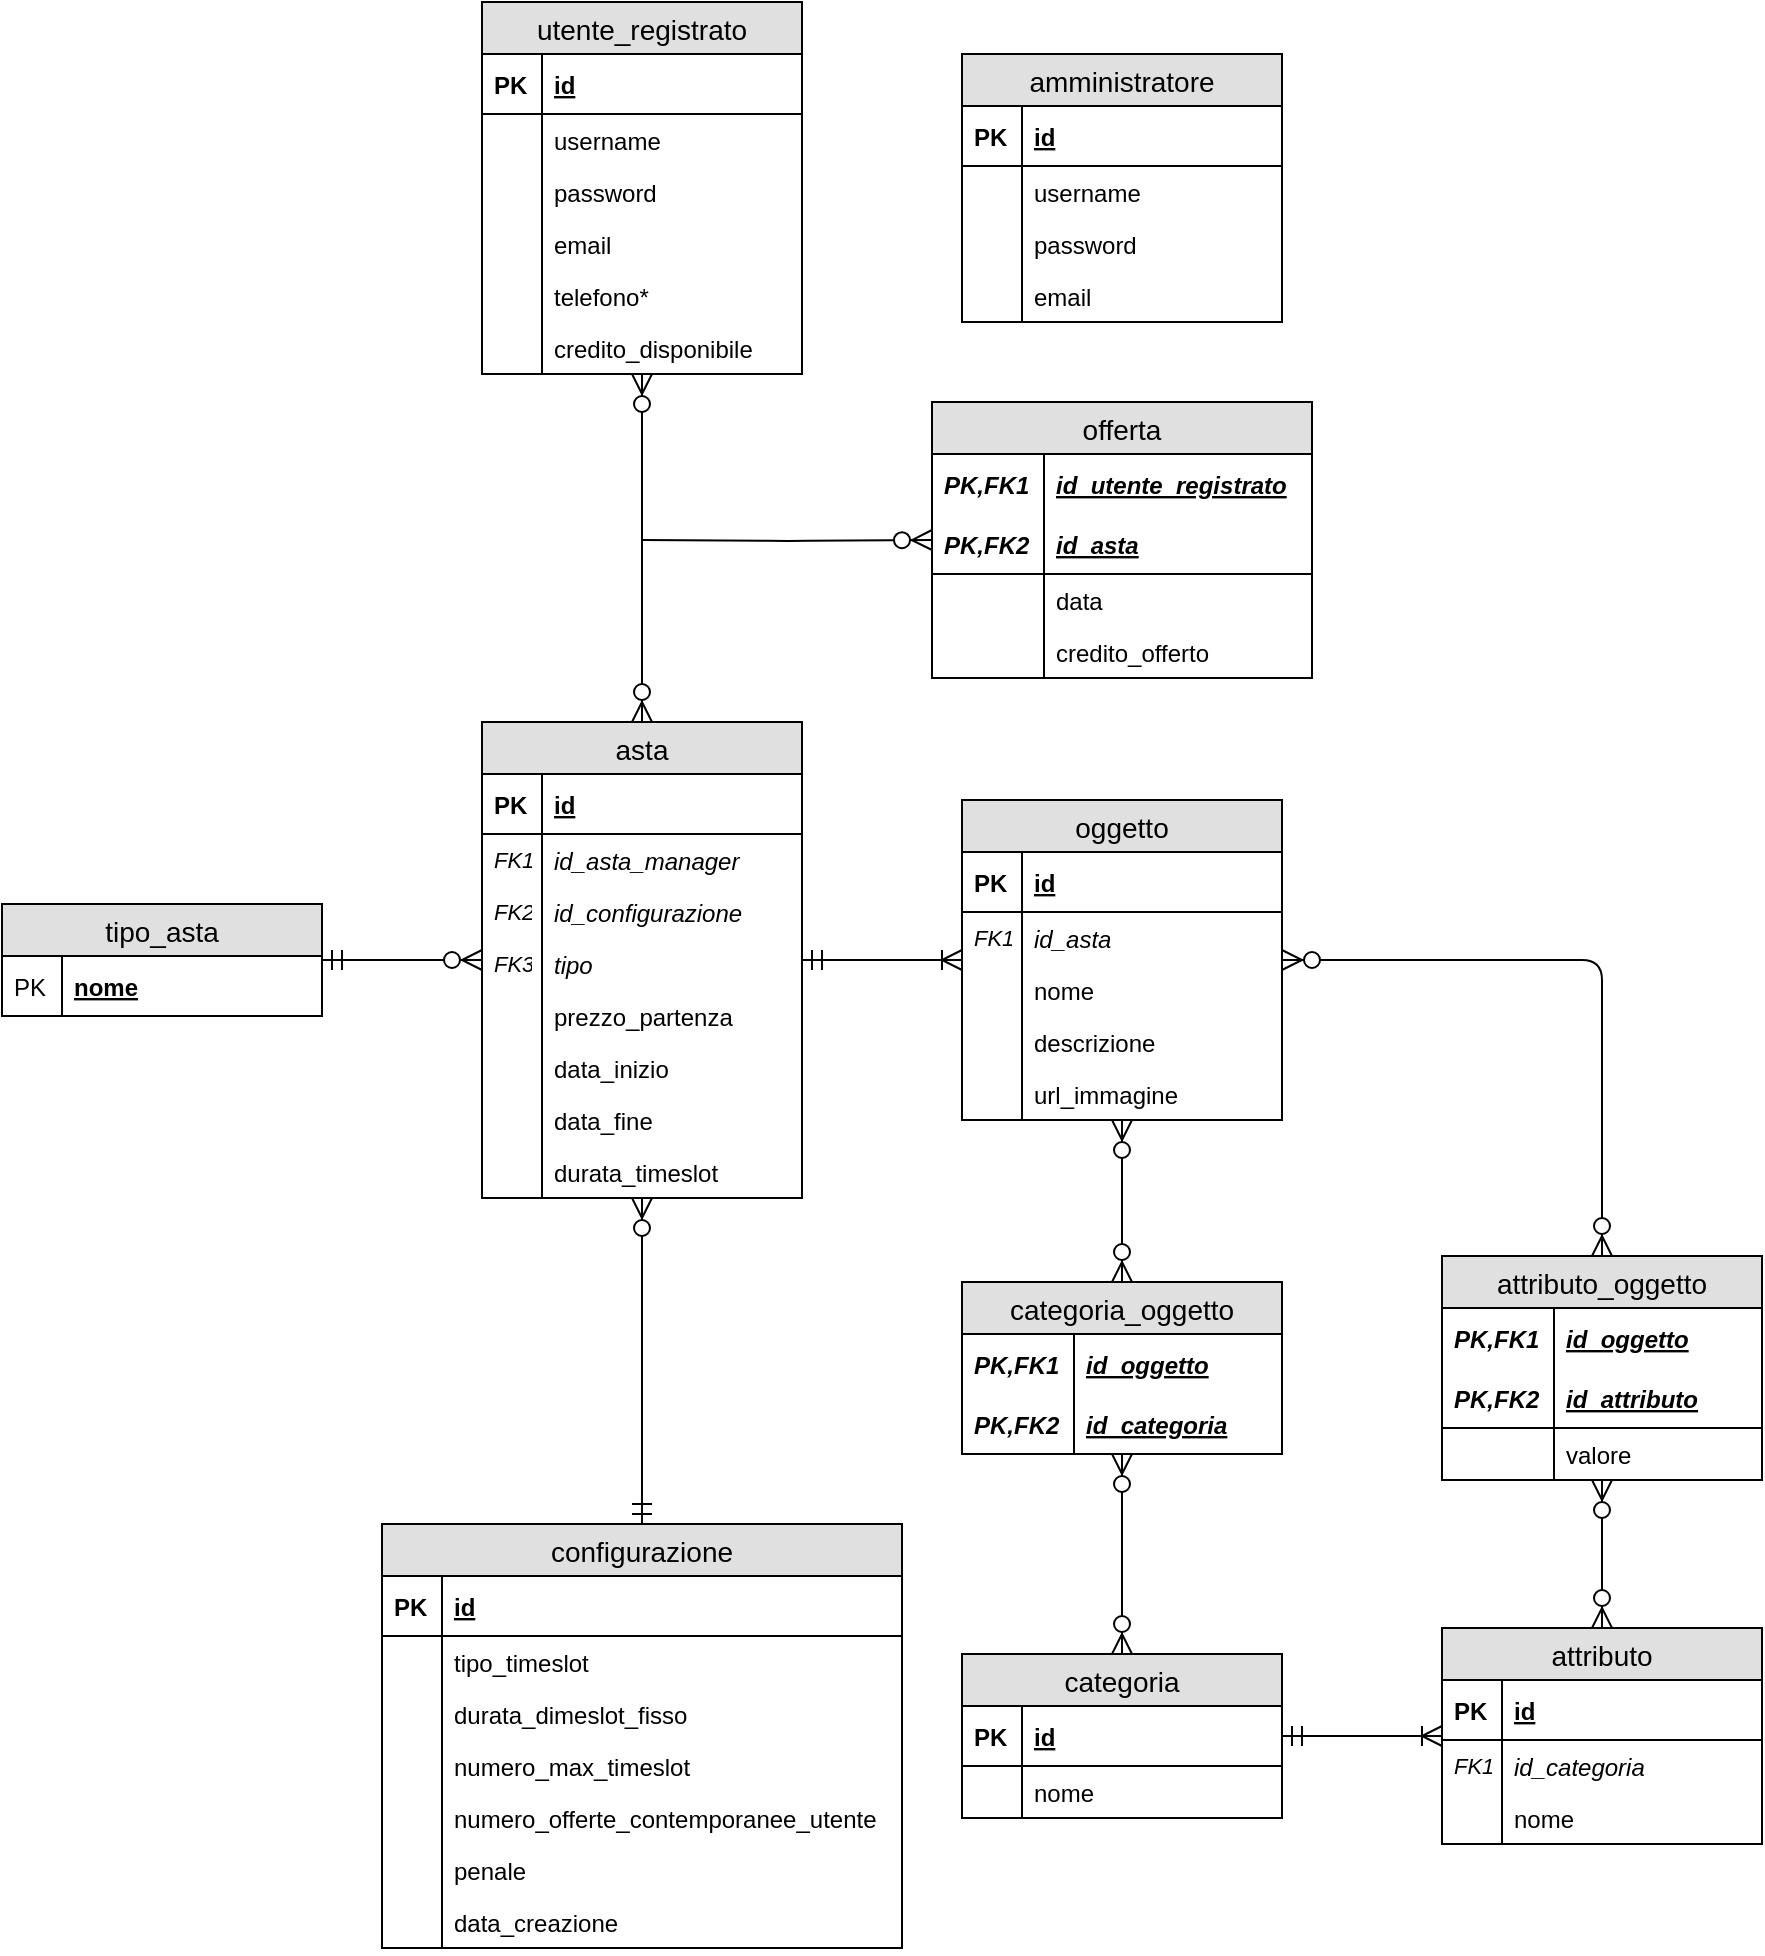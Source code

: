 <mxfile version="12.7.6" type="device"><diagram id="C5RBs43oDa-KdzZeNtuy" name="Page-1"><mxGraphModel dx="1695" dy="457" grid="1" gridSize="10" guides="1" tooltips="1" connect="1" arrows="1" fold="1" page="1" pageScale="1" pageWidth="827" pageHeight="1169" math="0" shadow="0"><root><mxCell id="WIyWlLk6GJQsqaUBKTNV-0"/><mxCell id="WIyWlLk6GJQsqaUBKTNV-1" parent="WIyWlLk6GJQsqaUBKTNV-0"/><mxCell id="tGRPz1rFkLAuQkb3F8Mq-1" value="utente_registrato" style="swimlane;fontStyle=0;childLayout=stackLayout;horizontal=1;startSize=26;fillColor=#e0e0e0;horizontalStack=0;resizeParent=1;resizeParentMax=0;resizeLast=0;collapsible=1;marginBottom=0;swimlaneFillColor=#ffffff;align=center;fontSize=14;" parent="WIyWlLk6GJQsqaUBKTNV-1" vertex="1"><mxGeometry x="40" y="40" width="160" height="186" as="geometry"><mxRectangle x="160" y="270" width="140" height="26" as="alternateBounds"/></mxGeometry></mxCell><mxCell id="tGRPz1rFkLAuQkb3F8Mq-2" value="id" style="shape=partialRectangle;top=0;left=0;right=0;bottom=1;align=left;verticalAlign=middle;fillColor=none;spacingLeft=34;spacingRight=4;overflow=hidden;rotatable=0;points=[[0,0.5],[1,0.5]];portConstraint=eastwest;dropTarget=0;fontStyle=5;fontSize=12;" parent="tGRPz1rFkLAuQkb3F8Mq-1" vertex="1"><mxGeometry y="26" width="160" height="30" as="geometry"/></mxCell><mxCell id="tGRPz1rFkLAuQkb3F8Mq-3" value="PK" style="shape=partialRectangle;top=0;left=0;bottom=0;fillColor=none;align=left;verticalAlign=middle;spacingLeft=4;spacingRight=4;overflow=hidden;rotatable=0;points=[];portConstraint=eastwest;part=1;fontSize=12;fontStyle=1" parent="tGRPz1rFkLAuQkb3F8Mq-2" vertex="1" connectable="0"><mxGeometry width="30" height="30" as="geometry"/></mxCell><mxCell id="tGRPz1rFkLAuQkb3F8Mq-4" value="username" style="shape=partialRectangle;top=0;left=0;right=0;bottom=0;align=left;verticalAlign=top;fillColor=none;spacingLeft=34;spacingRight=4;overflow=hidden;rotatable=0;points=[[0,0.5],[1,0.5]];portConstraint=eastwest;dropTarget=0;fontSize=12;" parent="tGRPz1rFkLAuQkb3F8Mq-1" vertex="1"><mxGeometry y="56" width="160" height="26" as="geometry"/></mxCell><mxCell id="tGRPz1rFkLAuQkb3F8Mq-5" value="" style="shape=partialRectangle;top=0;left=0;bottom=0;fillColor=none;align=left;verticalAlign=top;spacingLeft=4;spacingRight=4;overflow=hidden;rotatable=0;points=[];portConstraint=eastwest;part=1;fontSize=12;" parent="tGRPz1rFkLAuQkb3F8Mq-4" vertex="1" connectable="0"><mxGeometry width="30" height="26" as="geometry"/></mxCell><mxCell id="9efGfHFY56p2SbD3hOYe-0" value="password" style="shape=partialRectangle;top=0;left=0;right=0;bottom=0;align=left;verticalAlign=top;fillColor=none;spacingLeft=34;spacingRight=4;overflow=hidden;rotatable=0;points=[[0,0.5],[1,0.5]];portConstraint=eastwest;dropTarget=0;fontSize=12;" parent="tGRPz1rFkLAuQkb3F8Mq-1" vertex="1"><mxGeometry y="82" width="160" height="26" as="geometry"/></mxCell><mxCell id="9efGfHFY56p2SbD3hOYe-1" value="" style="shape=partialRectangle;top=0;left=0;bottom=0;fillColor=none;align=left;verticalAlign=top;spacingLeft=4;spacingRight=4;overflow=hidden;rotatable=0;points=[];portConstraint=eastwest;part=1;fontSize=12;" parent="9efGfHFY56p2SbD3hOYe-0" vertex="1" connectable="0"><mxGeometry width="30" height="26" as="geometry"/></mxCell><mxCell id="tGRPz1rFkLAuQkb3F8Mq-6" value="email" style="shape=partialRectangle;top=0;left=0;right=0;bottom=0;align=left;verticalAlign=top;fillColor=none;spacingLeft=34;spacingRight=4;overflow=hidden;rotatable=0;points=[[0,0.5],[1,0.5]];portConstraint=eastwest;dropTarget=0;fontSize=12;" parent="tGRPz1rFkLAuQkb3F8Mq-1" vertex="1"><mxGeometry y="108" width="160" height="26" as="geometry"/></mxCell><mxCell id="tGRPz1rFkLAuQkb3F8Mq-7" value="" style="shape=partialRectangle;top=0;left=0;bottom=0;fillColor=none;align=left;verticalAlign=top;spacingLeft=4;spacingRight=4;overflow=hidden;rotatable=0;points=[];portConstraint=eastwest;part=1;fontSize=12;" parent="tGRPz1rFkLAuQkb3F8Mq-6" vertex="1" connectable="0"><mxGeometry width="30" height="26" as="geometry"/></mxCell><mxCell id="tGRPz1rFkLAuQkb3F8Mq-8" value="telefono*" style="shape=partialRectangle;top=0;left=0;right=0;bottom=0;align=left;verticalAlign=top;fillColor=none;spacingLeft=34;spacingRight=4;overflow=hidden;rotatable=0;points=[[0,0.5],[1,0.5]];portConstraint=eastwest;dropTarget=0;fontSize=12;" parent="tGRPz1rFkLAuQkb3F8Mq-1" vertex="1"><mxGeometry y="134" width="160" height="26" as="geometry"/></mxCell><mxCell id="tGRPz1rFkLAuQkb3F8Mq-9" value="" style="shape=partialRectangle;top=0;left=0;bottom=0;fillColor=none;align=left;verticalAlign=top;spacingLeft=4;spacingRight=4;overflow=hidden;rotatable=0;points=[];portConstraint=eastwest;part=1;fontSize=12;" parent="tGRPz1rFkLAuQkb3F8Mq-8" vertex="1" connectable="0"><mxGeometry width="30" height="26" as="geometry"/></mxCell><mxCell id="tGRPz1rFkLAuQkb3F8Mq-180" value="credito_disponibile" style="shape=partialRectangle;top=0;left=0;right=0;bottom=0;align=left;verticalAlign=top;fillColor=none;spacingLeft=34;spacingRight=4;overflow=hidden;rotatable=0;points=[[0,0.5],[1,0.5]];portConstraint=eastwest;dropTarget=0;fontSize=12;" parent="tGRPz1rFkLAuQkb3F8Mq-1" vertex="1"><mxGeometry y="160" width="160" height="26" as="geometry"/></mxCell><mxCell id="tGRPz1rFkLAuQkb3F8Mq-181" value="" style="shape=partialRectangle;top=0;left=0;bottom=0;fillColor=none;align=left;verticalAlign=top;spacingLeft=4;spacingRight=4;overflow=hidden;rotatable=0;points=[];portConstraint=eastwest;part=1;fontSize=12;" parent="tGRPz1rFkLAuQkb3F8Mq-180" vertex="1" connectable="0"><mxGeometry width="30" height="26" as="geometry"/></mxCell><mxCell id="tGRPz1rFkLAuQkb3F8Mq-12" value="amministratore" style="swimlane;fontStyle=0;childLayout=stackLayout;horizontal=1;startSize=26;fillColor=#e0e0e0;horizontalStack=0;resizeParent=1;resizeParentMax=0;resizeLast=0;collapsible=1;marginBottom=0;swimlaneFillColor=#ffffff;align=center;fontSize=14;" parent="WIyWlLk6GJQsqaUBKTNV-1" vertex="1"><mxGeometry x="280" y="66" width="160" height="134" as="geometry"/></mxCell><mxCell id="tGRPz1rFkLAuQkb3F8Mq-13" value="id" style="shape=partialRectangle;top=0;left=0;right=0;bottom=1;align=left;verticalAlign=middle;fillColor=none;spacingLeft=34;spacingRight=4;overflow=hidden;rotatable=0;points=[[0,0.5],[1,0.5]];portConstraint=eastwest;dropTarget=0;fontStyle=5;fontSize=12;" parent="tGRPz1rFkLAuQkb3F8Mq-12" vertex="1"><mxGeometry y="26" width="160" height="30" as="geometry"/></mxCell><mxCell id="tGRPz1rFkLAuQkb3F8Mq-14" value="PK" style="shape=partialRectangle;top=0;left=0;bottom=0;fillColor=none;align=left;verticalAlign=middle;spacingLeft=4;spacingRight=4;overflow=hidden;rotatable=0;points=[];portConstraint=eastwest;part=1;fontSize=12;fontStyle=1" parent="tGRPz1rFkLAuQkb3F8Mq-13" vertex="1" connectable="0"><mxGeometry width="30" height="30" as="geometry"/></mxCell><mxCell id="tGRPz1rFkLAuQkb3F8Mq-15" value="username" style="shape=partialRectangle;top=0;left=0;right=0;bottom=0;align=left;verticalAlign=top;fillColor=none;spacingLeft=34;spacingRight=4;overflow=hidden;rotatable=0;points=[[0,0.5],[1,0.5]];portConstraint=eastwest;dropTarget=0;fontSize=12;" parent="tGRPz1rFkLAuQkb3F8Mq-12" vertex="1"><mxGeometry y="56" width="160" height="26" as="geometry"/></mxCell><mxCell id="tGRPz1rFkLAuQkb3F8Mq-16" value="" style="shape=partialRectangle;top=0;left=0;bottom=0;fillColor=none;align=left;verticalAlign=top;spacingLeft=4;spacingRight=4;overflow=hidden;rotatable=0;points=[];portConstraint=eastwest;part=1;fontSize=12;" parent="tGRPz1rFkLAuQkb3F8Mq-15" vertex="1" connectable="0"><mxGeometry width="30" height="26" as="geometry"/></mxCell><mxCell id="yOehO2UEY9wKa2LI1JiO-1" value="password" style="shape=partialRectangle;top=0;left=0;right=0;bottom=0;align=left;verticalAlign=top;fillColor=none;spacingLeft=34;spacingRight=4;overflow=hidden;rotatable=0;points=[[0,0.5],[1,0.5]];portConstraint=eastwest;dropTarget=0;fontSize=12;" parent="tGRPz1rFkLAuQkb3F8Mq-12" vertex="1"><mxGeometry y="82" width="160" height="26" as="geometry"/></mxCell><mxCell id="yOehO2UEY9wKa2LI1JiO-2" value="" style="shape=partialRectangle;top=0;left=0;bottom=0;fillColor=none;align=left;verticalAlign=top;spacingLeft=4;spacingRight=4;overflow=hidden;rotatable=0;points=[];portConstraint=eastwest;part=1;fontSize=12;" parent="yOehO2UEY9wKa2LI1JiO-1" vertex="1" connectable="0"><mxGeometry width="30" height="26" as="geometry"/></mxCell><mxCell id="tGRPz1rFkLAuQkb3F8Mq-17" value="email" style="shape=partialRectangle;top=0;left=0;right=0;bottom=0;align=left;verticalAlign=top;fillColor=none;spacingLeft=34;spacingRight=4;overflow=hidden;rotatable=0;points=[[0,0.5],[1,0.5]];portConstraint=eastwest;dropTarget=0;fontSize=12;" parent="tGRPz1rFkLAuQkb3F8Mq-12" vertex="1"><mxGeometry y="108" width="160" height="26" as="geometry"/></mxCell><mxCell id="tGRPz1rFkLAuQkb3F8Mq-18" value="" style="shape=partialRectangle;top=0;left=0;bottom=0;fillColor=none;align=left;verticalAlign=top;spacingLeft=4;spacingRight=4;overflow=hidden;rotatable=0;points=[];portConstraint=eastwest;part=1;fontSize=12;" parent="tGRPz1rFkLAuQkb3F8Mq-17" vertex="1" connectable="0"><mxGeometry width="30" height="26" as="geometry"/></mxCell><mxCell id="tGRPz1rFkLAuQkb3F8Mq-158" value="asta" style="swimlane;fontStyle=0;childLayout=stackLayout;horizontal=1;startSize=26;fillColor=#e0e0e0;horizontalStack=0;resizeParent=1;resizeParentMax=0;resizeLast=0;collapsible=1;marginBottom=0;swimlaneFillColor=#ffffff;align=center;fontSize=14;" parent="WIyWlLk6GJQsqaUBKTNV-1" vertex="1"><mxGeometry x="40" y="400" width="160" height="238" as="geometry"/></mxCell><mxCell id="tGRPz1rFkLAuQkb3F8Mq-159" value="id" style="shape=partialRectangle;top=0;left=0;right=0;bottom=1;align=left;verticalAlign=middle;fillColor=none;spacingLeft=34;spacingRight=4;overflow=hidden;rotatable=0;points=[[0,0.5],[1,0.5]];portConstraint=eastwest;dropTarget=0;fontStyle=5;fontSize=12;" parent="tGRPz1rFkLAuQkb3F8Mq-158" vertex="1"><mxGeometry y="26" width="160" height="30" as="geometry"/></mxCell><mxCell id="tGRPz1rFkLAuQkb3F8Mq-160" value="PK" style="shape=partialRectangle;top=0;left=0;bottom=0;fillColor=none;align=left;verticalAlign=middle;spacingLeft=4;spacingRight=4;overflow=hidden;rotatable=0;points=[];portConstraint=eastwest;part=1;fontSize=12;fontStyle=1" parent="tGRPz1rFkLAuQkb3F8Mq-159" vertex="1" connectable="0"><mxGeometry width="30" height="30" as="geometry"/></mxCell><mxCell id="tGRPz1rFkLAuQkb3F8Mq-214" value="id_asta_manager" style="shape=partialRectangle;top=0;left=0;right=0;bottom=0;align=left;verticalAlign=top;fillColor=none;spacingLeft=34;spacingRight=4;overflow=hidden;rotatable=0;points=[[0,0.5],[1,0.5]];portConstraint=eastwest;dropTarget=0;fontSize=12;fontStyle=2" parent="tGRPz1rFkLAuQkb3F8Mq-158" vertex="1"><mxGeometry y="56" width="160" height="26" as="geometry"/></mxCell><mxCell id="tGRPz1rFkLAuQkb3F8Mq-215" value="FK1" style="shape=partialRectangle;top=0;left=0;bottom=0;fillColor=none;align=left;verticalAlign=top;spacingLeft=4;spacingRight=4;overflow=hidden;rotatable=0;points=[];portConstraint=eastwest;part=1;fontSize=11;fontStyle=2" parent="tGRPz1rFkLAuQkb3F8Mq-214" vertex="1" connectable="0"><mxGeometry width="30" height="26" as="geometry"/></mxCell><mxCell id="tGRPz1rFkLAuQkb3F8Mq-216" value="id_configurazione" style="shape=partialRectangle;top=0;left=0;right=0;bottom=0;align=left;verticalAlign=top;fillColor=none;spacingLeft=34;spacingRight=4;overflow=hidden;rotatable=0;points=[[0,0.5],[1,0.5]];portConstraint=eastwest;dropTarget=0;fontSize=12;fontStyle=2" parent="tGRPz1rFkLAuQkb3F8Mq-158" vertex="1"><mxGeometry y="82" width="160" height="26" as="geometry"/></mxCell><mxCell id="tGRPz1rFkLAuQkb3F8Mq-217" value="FK2" style="shape=partialRectangle;top=0;left=0;bottom=0;fillColor=none;align=left;verticalAlign=top;spacingLeft=4;spacingRight=4;overflow=hidden;rotatable=0;points=[];portConstraint=eastwest;part=1;fontSize=11;fontStyle=2" parent="tGRPz1rFkLAuQkb3F8Mq-216" vertex="1" connectable="0"><mxGeometry width="30" height="26" as="geometry"/></mxCell><mxCell id="tGRPz1rFkLAuQkb3F8Mq-161" value="tipo" style="shape=partialRectangle;top=0;left=0;right=0;bottom=0;align=left;verticalAlign=top;fillColor=none;spacingLeft=34;spacingRight=4;overflow=hidden;rotatable=0;points=[[0,0.5],[1,0.5]];portConstraint=eastwest;dropTarget=0;fontSize=12;fontStyle=2" parent="tGRPz1rFkLAuQkb3F8Mq-158" vertex="1"><mxGeometry y="108" width="160" height="26" as="geometry"/></mxCell><mxCell id="tGRPz1rFkLAuQkb3F8Mq-162" value="FK3" style="shape=partialRectangle;top=0;left=0;bottom=0;fillColor=none;align=left;verticalAlign=top;spacingLeft=4;spacingRight=4;overflow=hidden;rotatable=0;points=[];portConstraint=eastwest;part=1;fontSize=11;fontStyle=2" parent="tGRPz1rFkLAuQkb3F8Mq-161" vertex="1" connectable="0"><mxGeometry width="30" height="26" as="geometry"/></mxCell><mxCell id="tGRPz1rFkLAuQkb3F8Mq-163" value="prezzo_partenza" style="shape=partialRectangle;top=0;left=0;right=0;bottom=0;align=left;verticalAlign=top;fillColor=none;spacingLeft=34;spacingRight=4;overflow=hidden;rotatable=0;points=[[0,0.5],[1,0.5]];portConstraint=eastwest;dropTarget=0;fontSize=12;" parent="tGRPz1rFkLAuQkb3F8Mq-158" vertex="1"><mxGeometry y="134" width="160" height="26" as="geometry"/></mxCell><mxCell id="tGRPz1rFkLAuQkb3F8Mq-164" value="" style="shape=partialRectangle;top=0;left=0;bottom=0;fillColor=none;align=left;verticalAlign=top;spacingLeft=4;spacingRight=4;overflow=hidden;rotatable=0;points=[];portConstraint=eastwest;part=1;fontSize=12;" parent="tGRPz1rFkLAuQkb3F8Mq-163" vertex="1" connectable="0"><mxGeometry width="30" height="26" as="geometry"/></mxCell><mxCell id="tGRPz1rFkLAuQkb3F8Mq-165" value="data_inizio" style="shape=partialRectangle;top=0;left=0;right=0;bottom=0;align=left;verticalAlign=top;fillColor=none;spacingLeft=34;spacingRight=4;overflow=hidden;rotatable=0;points=[[0,0.5],[1,0.5]];portConstraint=eastwest;dropTarget=0;fontSize=12;" parent="tGRPz1rFkLAuQkb3F8Mq-158" vertex="1"><mxGeometry y="160" width="160" height="26" as="geometry"/></mxCell><mxCell id="tGRPz1rFkLAuQkb3F8Mq-166" value="" style="shape=partialRectangle;top=0;left=0;bottom=0;fillColor=none;align=left;verticalAlign=top;spacingLeft=4;spacingRight=4;overflow=hidden;rotatable=0;points=[];portConstraint=eastwest;part=1;fontSize=12;" parent="tGRPz1rFkLAuQkb3F8Mq-165" vertex="1" connectable="0"><mxGeometry width="30" height="26" as="geometry"/></mxCell><mxCell id="tGRPz1rFkLAuQkb3F8Mq-191" value="data_fine" style="shape=partialRectangle;top=0;left=0;right=0;bottom=0;align=left;verticalAlign=top;fillColor=none;spacingLeft=34;spacingRight=4;overflow=hidden;rotatable=0;points=[[0,0.5],[1,0.5]];portConstraint=eastwest;dropTarget=0;fontSize=12;" parent="tGRPz1rFkLAuQkb3F8Mq-158" vertex="1"><mxGeometry y="186" width="160" height="26" as="geometry"/></mxCell><mxCell id="tGRPz1rFkLAuQkb3F8Mq-192" value="" style="shape=partialRectangle;top=0;left=0;bottom=0;fillColor=none;align=left;verticalAlign=top;spacingLeft=4;spacingRight=4;overflow=hidden;rotatable=0;points=[];portConstraint=eastwest;part=1;fontSize=12;" parent="tGRPz1rFkLAuQkb3F8Mq-191" vertex="1" connectable="0"><mxGeometry width="30" height="26" as="geometry"/></mxCell><mxCell id="tGRPz1rFkLAuQkb3F8Mq-193" value="durata_timeslot" style="shape=partialRectangle;top=0;left=0;right=0;bottom=0;align=left;verticalAlign=top;fillColor=none;spacingLeft=34;spacingRight=4;overflow=hidden;rotatable=0;points=[[0,0.5],[1,0.5]];portConstraint=eastwest;dropTarget=0;fontSize=12;" parent="tGRPz1rFkLAuQkb3F8Mq-158" vertex="1"><mxGeometry y="212" width="160" height="26" as="geometry"/></mxCell><mxCell id="tGRPz1rFkLAuQkb3F8Mq-194" value="" style="shape=partialRectangle;top=0;left=0;bottom=0;fillColor=none;align=left;verticalAlign=top;spacingLeft=4;spacingRight=4;overflow=hidden;rotatable=0;points=[];portConstraint=eastwest;part=1;fontSize=12;" parent="tGRPz1rFkLAuQkb3F8Mq-193" vertex="1" connectable="0"><mxGeometry width="30" height="26" as="geometry"/></mxCell><mxCell id="tGRPz1rFkLAuQkb3F8Mq-182" value="offerta" style="swimlane;fontStyle=0;childLayout=stackLayout;horizontal=1;startSize=26;fillColor=#e0e0e0;horizontalStack=0;resizeParent=1;resizeParentMax=0;resizeLast=0;collapsible=1;marginBottom=0;swimlaneFillColor=#ffffff;align=center;fontSize=14;" parent="WIyWlLk6GJQsqaUBKTNV-1" vertex="1"><mxGeometry x="265" y="240" width="190" height="138" as="geometry"/></mxCell><mxCell id="tGRPz1rFkLAuQkb3F8Mq-183" value="id_utente_registrato" style="shape=partialRectangle;top=0;left=0;right=0;bottom=0;align=left;verticalAlign=middle;fillColor=none;spacingLeft=60;spacingRight=4;overflow=hidden;rotatable=0;points=[[0,0.5],[1,0.5]];portConstraint=eastwest;dropTarget=0;fontStyle=7;fontSize=12;" parent="tGRPz1rFkLAuQkb3F8Mq-182" vertex="1"><mxGeometry y="26" width="190" height="30" as="geometry"/></mxCell><mxCell id="tGRPz1rFkLAuQkb3F8Mq-184" value="PK,FK1" style="shape=partialRectangle;fontStyle=3;top=0;left=0;bottom=0;fillColor=none;align=left;verticalAlign=middle;spacingLeft=4;spacingRight=4;overflow=hidden;rotatable=0;points=[];portConstraint=eastwest;part=1;fontSize=12;" parent="tGRPz1rFkLAuQkb3F8Mq-183" vertex="1" connectable="0"><mxGeometry width="56" height="30" as="geometry"/></mxCell><mxCell id="tGRPz1rFkLAuQkb3F8Mq-185" value="id_asta" style="shape=partialRectangle;top=0;left=0;right=0;bottom=1;align=left;verticalAlign=middle;fillColor=none;spacingLeft=60;spacingRight=4;overflow=hidden;rotatable=0;points=[[0,0.5],[1,0.5]];portConstraint=eastwest;dropTarget=0;fontStyle=7;fontSize=12;" parent="tGRPz1rFkLAuQkb3F8Mq-182" vertex="1"><mxGeometry y="56" width="190" height="30" as="geometry"/></mxCell><mxCell id="tGRPz1rFkLAuQkb3F8Mq-186" value="PK,FK2" style="shape=partialRectangle;fontStyle=3;top=0;left=0;bottom=0;fillColor=none;align=left;verticalAlign=middle;spacingLeft=4;spacingRight=4;overflow=hidden;rotatable=0;points=[];portConstraint=eastwest;part=1;fontSize=12;" parent="tGRPz1rFkLAuQkb3F8Mq-185" vertex="1" connectable="0"><mxGeometry width="56" height="30" as="geometry"/></mxCell><mxCell id="tGRPz1rFkLAuQkb3F8Mq-187" value="data" style="shape=partialRectangle;top=0;left=0;right=0;bottom=0;align=left;verticalAlign=top;fillColor=none;spacingLeft=60;spacingRight=4;overflow=hidden;rotatable=0;points=[[0,0.5],[1,0.5]];portConstraint=eastwest;dropTarget=0;fontSize=12;" parent="tGRPz1rFkLAuQkb3F8Mq-182" vertex="1"><mxGeometry y="86" width="190" height="26" as="geometry"/></mxCell><mxCell id="tGRPz1rFkLAuQkb3F8Mq-188" value="" style="shape=partialRectangle;top=0;left=0;bottom=0;fillColor=none;align=left;verticalAlign=top;spacingLeft=4;spacingRight=4;overflow=hidden;rotatable=0;points=[];portConstraint=eastwest;part=1;fontSize=12;" parent="tGRPz1rFkLAuQkb3F8Mq-187" vertex="1" connectable="0"><mxGeometry width="56" height="26" as="geometry"/></mxCell><mxCell id="tGRPz1rFkLAuQkb3F8Mq-189" value="credito_offerto" style="shape=partialRectangle;top=0;left=0;right=0;bottom=0;align=left;verticalAlign=top;fillColor=none;spacingLeft=60;spacingRight=4;overflow=hidden;rotatable=0;points=[[0,0.5],[1,0.5]];portConstraint=eastwest;dropTarget=0;fontSize=12;" parent="tGRPz1rFkLAuQkb3F8Mq-182" vertex="1"><mxGeometry y="112" width="190" height="26" as="geometry"/></mxCell><mxCell id="tGRPz1rFkLAuQkb3F8Mq-190" value="" style="shape=partialRectangle;top=0;left=0;bottom=0;fillColor=none;align=left;verticalAlign=top;spacingLeft=4;spacingRight=4;overflow=hidden;rotatable=0;points=[];portConstraint=eastwest;part=1;fontSize=12;" parent="tGRPz1rFkLAuQkb3F8Mq-189" vertex="1" connectable="0"><mxGeometry width="56" height="26" as="geometry"/></mxCell><mxCell id="tGRPz1rFkLAuQkb3F8Mq-199" value="configurazione" style="swimlane;fontStyle=0;childLayout=stackLayout;horizontal=1;startSize=26;fillColor=#e0e0e0;horizontalStack=0;resizeParent=1;resizeParentMax=0;resizeLast=0;collapsible=1;marginBottom=0;swimlaneFillColor=#ffffff;align=center;fontSize=14;" parent="WIyWlLk6GJQsqaUBKTNV-1" vertex="1"><mxGeometry x="-10" y="801" width="260" height="212" as="geometry"/></mxCell><mxCell id="tGRPz1rFkLAuQkb3F8Mq-200" value="id" style="shape=partialRectangle;top=0;left=0;right=0;bottom=1;align=left;verticalAlign=middle;fillColor=none;spacingLeft=34;spacingRight=4;overflow=hidden;rotatable=0;points=[[0,0.5],[1,0.5]];portConstraint=eastwest;dropTarget=0;fontStyle=5;fontSize=12;" parent="tGRPz1rFkLAuQkb3F8Mq-199" vertex="1"><mxGeometry y="26" width="260" height="30" as="geometry"/></mxCell><mxCell id="tGRPz1rFkLAuQkb3F8Mq-201" value="PK" style="shape=partialRectangle;top=0;left=0;bottom=0;fillColor=none;align=left;verticalAlign=middle;spacingLeft=4;spacingRight=4;overflow=hidden;rotatable=0;points=[];portConstraint=eastwest;part=1;fontSize=12;fontStyle=1" parent="tGRPz1rFkLAuQkb3F8Mq-200" vertex="1" connectable="0"><mxGeometry width="30" height="30" as="geometry"/></mxCell><mxCell id="tGRPz1rFkLAuQkb3F8Mq-202" value="tipo_timeslot" style="shape=partialRectangle;top=0;left=0;right=0;bottom=0;align=left;verticalAlign=top;fillColor=none;spacingLeft=34;spacingRight=4;overflow=hidden;rotatable=0;points=[[0,0.5],[1,0.5]];portConstraint=eastwest;dropTarget=0;fontSize=12;" parent="tGRPz1rFkLAuQkb3F8Mq-199" vertex="1"><mxGeometry y="56" width="260" height="26" as="geometry"/></mxCell><mxCell id="tGRPz1rFkLAuQkb3F8Mq-203" value="" style="shape=partialRectangle;top=0;left=0;bottom=0;fillColor=none;align=left;verticalAlign=top;spacingLeft=4;spacingRight=4;overflow=hidden;rotatable=0;points=[];portConstraint=eastwest;part=1;fontSize=12;" parent="tGRPz1rFkLAuQkb3F8Mq-202" vertex="1" connectable="0"><mxGeometry width="30" height="26" as="geometry"/></mxCell><mxCell id="tGRPz1rFkLAuQkb3F8Mq-204" value="durata_dimeslot_fisso" style="shape=partialRectangle;top=0;left=0;right=0;bottom=0;align=left;verticalAlign=top;fillColor=none;spacingLeft=34;spacingRight=4;overflow=hidden;rotatable=0;points=[[0,0.5],[1,0.5]];portConstraint=eastwest;dropTarget=0;fontSize=12;" parent="tGRPz1rFkLAuQkb3F8Mq-199" vertex="1"><mxGeometry y="82" width="260" height="26" as="geometry"/></mxCell><mxCell id="tGRPz1rFkLAuQkb3F8Mq-205" value="" style="shape=partialRectangle;top=0;left=0;bottom=0;fillColor=none;align=left;verticalAlign=top;spacingLeft=4;spacingRight=4;overflow=hidden;rotatable=0;points=[];portConstraint=eastwest;part=1;fontSize=12;" parent="tGRPz1rFkLAuQkb3F8Mq-204" vertex="1" connectable="0"><mxGeometry width="30" height="26" as="geometry"/></mxCell><mxCell id="tGRPz1rFkLAuQkb3F8Mq-206" value="numero_max_timeslot" style="shape=partialRectangle;top=0;left=0;right=0;bottom=0;align=left;verticalAlign=top;fillColor=none;spacingLeft=34;spacingRight=4;overflow=hidden;rotatable=0;points=[[0,0.5],[1,0.5]];portConstraint=eastwest;dropTarget=0;fontSize=12;" parent="tGRPz1rFkLAuQkb3F8Mq-199" vertex="1"><mxGeometry y="108" width="260" height="26" as="geometry"/></mxCell><mxCell id="tGRPz1rFkLAuQkb3F8Mq-207" value="" style="shape=partialRectangle;top=0;left=0;bottom=0;fillColor=none;align=left;verticalAlign=top;spacingLeft=4;spacingRight=4;overflow=hidden;rotatable=0;points=[];portConstraint=eastwest;part=1;fontSize=12;" parent="tGRPz1rFkLAuQkb3F8Mq-206" vertex="1" connectable="0"><mxGeometry width="30" height="26" as="geometry"/></mxCell><mxCell id="tGRPz1rFkLAuQkb3F8Mq-208" value="numero_offerte_contemporanee_utente" style="shape=partialRectangle;top=0;left=0;right=0;bottom=0;align=left;verticalAlign=top;fillColor=none;spacingLeft=34;spacingRight=4;overflow=hidden;rotatable=0;points=[[0,0.5],[1,0.5]];portConstraint=eastwest;dropTarget=0;fontSize=12;" parent="tGRPz1rFkLAuQkb3F8Mq-199" vertex="1"><mxGeometry y="134" width="260" height="26" as="geometry"/></mxCell><mxCell id="tGRPz1rFkLAuQkb3F8Mq-209" value="" style="shape=partialRectangle;top=0;left=0;bottom=0;fillColor=none;align=left;verticalAlign=top;spacingLeft=4;spacingRight=4;overflow=hidden;rotatable=0;points=[];portConstraint=eastwest;part=1;fontSize=12;" parent="tGRPz1rFkLAuQkb3F8Mq-208" vertex="1" connectable="0"><mxGeometry width="30" height="26" as="geometry"/></mxCell><mxCell id="tGRPz1rFkLAuQkb3F8Mq-210" value="penale" style="shape=partialRectangle;top=0;left=0;right=0;bottom=0;align=left;verticalAlign=top;fillColor=none;spacingLeft=34;spacingRight=4;overflow=hidden;rotatable=0;points=[[0,0.5],[1,0.5]];portConstraint=eastwest;dropTarget=0;fontSize=12;" parent="tGRPz1rFkLAuQkb3F8Mq-199" vertex="1"><mxGeometry y="160" width="260" height="26" as="geometry"/></mxCell><mxCell id="tGRPz1rFkLAuQkb3F8Mq-211" value="" style="shape=partialRectangle;top=0;left=0;bottom=0;fillColor=none;align=left;verticalAlign=top;spacingLeft=4;spacingRight=4;overflow=hidden;rotatable=0;points=[];portConstraint=eastwest;part=1;fontSize=12;" parent="tGRPz1rFkLAuQkb3F8Mq-210" vertex="1" connectable="0"><mxGeometry width="30" height="26" as="geometry"/></mxCell><mxCell id="ubUJw5gwHfYQZxvY-v-d-0" value="data_creazione" style="shape=partialRectangle;top=0;left=0;right=0;bottom=0;align=left;verticalAlign=top;fillColor=none;spacingLeft=34;spacingRight=4;overflow=hidden;rotatable=0;points=[[0,0.5],[1,0.5]];portConstraint=eastwest;dropTarget=0;fontSize=12;" vertex="1" parent="tGRPz1rFkLAuQkb3F8Mq-199"><mxGeometry y="186" width="260" height="26" as="geometry"/></mxCell><mxCell id="ubUJw5gwHfYQZxvY-v-d-1" value="" style="shape=partialRectangle;top=0;left=0;bottom=0;fillColor=none;align=left;verticalAlign=top;spacingLeft=4;spacingRight=4;overflow=hidden;rotatable=0;points=[];portConstraint=eastwest;part=1;fontSize=12;" vertex="1" connectable="0" parent="ubUJw5gwHfYQZxvY-v-d-0"><mxGeometry width="30" height="26" as="geometry"/></mxCell><mxCell id="tGRPz1rFkLAuQkb3F8Mq-218" value="oggetto" style="swimlane;fontStyle=0;childLayout=stackLayout;horizontal=1;startSize=26;fillColor=#e0e0e0;horizontalStack=0;resizeParent=1;resizeParentMax=0;resizeLast=0;collapsible=1;marginBottom=0;swimlaneFillColor=#ffffff;align=center;fontSize=14;" parent="WIyWlLk6GJQsqaUBKTNV-1" vertex="1"><mxGeometry x="280" y="439" width="160" height="160" as="geometry"/></mxCell><mxCell id="tGRPz1rFkLAuQkb3F8Mq-219" value="id" style="shape=partialRectangle;top=0;left=0;right=0;bottom=1;align=left;verticalAlign=middle;fillColor=none;spacingLeft=34;spacingRight=4;overflow=hidden;rotatable=0;points=[[0,0.5],[1,0.5]];portConstraint=eastwest;dropTarget=0;fontStyle=5;fontSize=12;" parent="tGRPz1rFkLAuQkb3F8Mq-218" vertex="1"><mxGeometry y="26" width="160" height="30" as="geometry"/></mxCell><mxCell id="tGRPz1rFkLAuQkb3F8Mq-220" value="PK" style="shape=partialRectangle;top=0;left=0;bottom=0;fillColor=none;align=left;verticalAlign=middle;spacingLeft=4;spacingRight=4;overflow=hidden;rotatable=0;points=[];portConstraint=eastwest;part=1;fontSize=12;fontStyle=1" parent="tGRPz1rFkLAuQkb3F8Mq-219" vertex="1" connectable="0"><mxGeometry width="30" height="30" as="geometry"/></mxCell><mxCell id="tGRPz1rFkLAuQkb3F8Mq-221" value="id_asta" style="shape=partialRectangle;top=0;left=0;right=0;bottom=0;align=left;verticalAlign=top;fillColor=none;spacingLeft=34;spacingRight=4;overflow=hidden;rotatable=0;points=[[0,0.5],[1,0.5]];portConstraint=eastwest;dropTarget=0;fontSize=12;fontStyle=2" parent="tGRPz1rFkLAuQkb3F8Mq-218" vertex="1"><mxGeometry y="56" width="160" height="26" as="geometry"/></mxCell><mxCell id="tGRPz1rFkLAuQkb3F8Mq-222" value="FK1" style="shape=partialRectangle;top=0;left=0;bottom=0;fillColor=none;align=left;verticalAlign=top;spacingLeft=4;spacingRight=4;overflow=hidden;rotatable=0;points=[];portConstraint=eastwest;part=1;fontSize=11;fontStyle=2" parent="tGRPz1rFkLAuQkb3F8Mq-221" vertex="1" connectable="0"><mxGeometry width="30" height="26" as="geometry"/></mxCell><mxCell id="tGRPz1rFkLAuQkb3F8Mq-251" value="nome" style="shape=partialRectangle;top=0;left=0;right=0;bottom=0;align=left;verticalAlign=top;fillColor=none;spacingLeft=34;spacingRight=4;overflow=hidden;rotatable=0;points=[[0,0.5],[1,0.5]];portConstraint=eastwest;dropTarget=0;fontSize=12;" parent="tGRPz1rFkLAuQkb3F8Mq-218" vertex="1"><mxGeometry y="82" width="160" height="26" as="geometry"/></mxCell><mxCell id="tGRPz1rFkLAuQkb3F8Mq-252" value="" style="shape=partialRectangle;top=0;left=0;bottom=0;fillColor=none;align=left;verticalAlign=top;spacingLeft=4;spacingRight=4;overflow=hidden;rotatable=0;points=[];portConstraint=eastwest;part=1;fontSize=12;" parent="tGRPz1rFkLAuQkb3F8Mq-251" vertex="1" connectable="0"><mxGeometry width="30" height="26" as="geometry"/></mxCell><mxCell id="tGRPz1rFkLAuQkb3F8Mq-223" value="descrizione" style="shape=partialRectangle;top=0;left=0;right=0;bottom=0;align=left;verticalAlign=top;fillColor=none;spacingLeft=34;spacingRight=4;overflow=hidden;rotatable=0;points=[[0,0.5],[1,0.5]];portConstraint=eastwest;dropTarget=0;fontSize=12;" parent="tGRPz1rFkLAuQkb3F8Mq-218" vertex="1"><mxGeometry y="108" width="160" height="26" as="geometry"/></mxCell><mxCell id="tGRPz1rFkLAuQkb3F8Mq-224" value="" style="shape=partialRectangle;top=0;left=0;bottom=0;fillColor=none;align=left;verticalAlign=top;spacingLeft=4;spacingRight=4;overflow=hidden;rotatable=0;points=[];portConstraint=eastwest;part=1;fontSize=12;" parent="tGRPz1rFkLAuQkb3F8Mq-223" vertex="1" connectable="0"><mxGeometry width="30" height="26" as="geometry"/></mxCell><mxCell id="tGRPz1rFkLAuQkb3F8Mq-225" value="url_immagine" style="shape=partialRectangle;top=0;left=0;right=0;bottom=0;align=left;verticalAlign=top;fillColor=none;spacingLeft=34;spacingRight=4;overflow=hidden;rotatable=0;points=[[0,0.5],[1,0.5]];portConstraint=eastwest;dropTarget=0;fontSize=12;" parent="tGRPz1rFkLAuQkb3F8Mq-218" vertex="1"><mxGeometry y="134" width="160" height="26" as="geometry"/></mxCell><mxCell id="tGRPz1rFkLAuQkb3F8Mq-226" value="" style="shape=partialRectangle;top=0;left=0;bottom=0;fillColor=none;align=left;verticalAlign=top;spacingLeft=4;spacingRight=4;overflow=hidden;rotatable=0;points=[];portConstraint=eastwest;part=1;fontSize=12;" parent="tGRPz1rFkLAuQkb3F8Mq-225" vertex="1" connectable="0"><mxGeometry width="30" height="26" as="geometry"/></mxCell><mxCell id="tGRPz1rFkLAuQkb3F8Mq-229" value="categoria" style="swimlane;fontStyle=0;childLayout=stackLayout;horizontal=1;startSize=26;fillColor=#e0e0e0;horizontalStack=0;resizeParent=1;resizeParentMax=0;resizeLast=0;collapsible=1;marginBottom=0;swimlaneFillColor=#ffffff;align=center;fontSize=14;" parent="WIyWlLk6GJQsqaUBKTNV-1" vertex="1"><mxGeometry x="280" y="866" width="160" height="82" as="geometry"/></mxCell><mxCell id="tGRPz1rFkLAuQkb3F8Mq-230" value="id" style="shape=partialRectangle;top=0;left=0;right=0;bottom=1;align=left;verticalAlign=middle;fillColor=none;spacingLeft=34;spacingRight=4;overflow=hidden;rotatable=0;points=[[0,0.5],[1,0.5]];portConstraint=eastwest;dropTarget=0;fontStyle=5;fontSize=12;" parent="tGRPz1rFkLAuQkb3F8Mq-229" vertex="1"><mxGeometry y="26" width="160" height="30" as="geometry"/></mxCell><mxCell id="tGRPz1rFkLAuQkb3F8Mq-231" value="PK" style="shape=partialRectangle;top=0;left=0;bottom=0;fillColor=none;align=left;verticalAlign=middle;spacingLeft=4;spacingRight=4;overflow=hidden;rotatable=0;points=[];portConstraint=eastwest;part=1;fontSize=12;fontStyle=1" parent="tGRPz1rFkLAuQkb3F8Mq-230" vertex="1" connectable="0"><mxGeometry width="30" height="30" as="geometry"/></mxCell><mxCell id="tGRPz1rFkLAuQkb3F8Mq-232" value="nome" style="shape=partialRectangle;top=0;left=0;right=0;bottom=0;align=left;verticalAlign=top;fillColor=none;spacingLeft=34;spacingRight=4;overflow=hidden;rotatable=0;points=[[0,0.5],[1,0.5]];portConstraint=eastwest;dropTarget=0;fontSize=12;" parent="tGRPz1rFkLAuQkb3F8Mq-229" vertex="1"><mxGeometry y="56" width="160" height="26" as="geometry"/></mxCell><mxCell id="tGRPz1rFkLAuQkb3F8Mq-233" value="" style="shape=partialRectangle;top=0;left=0;bottom=0;fillColor=none;align=left;verticalAlign=top;spacingLeft=4;spacingRight=4;overflow=hidden;rotatable=0;points=[];portConstraint=eastwest;part=1;fontSize=12;" parent="tGRPz1rFkLAuQkb3F8Mq-232" vertex="1" connectable="0"><mxGeometry width="30" height="26" as="geometry"/></mxCell><mxCell id="tGRPz1rFkLAuQkb3F8Mq-240" value="attributo" style="swimlane;fontStyle=0;childLayout=stackLayout;horizontal=1;startSize=26;fillColor=#e0e0e0;horizontalStack=0;resizeParent=1;resizeParentMax=0;resizeLast=0;collapsible=1;marginBottom=0;swimlaneFillColor=#ffffff;align=center;fontSize=14;" parent="WIyWlLk6GJQsqaUBKTNV-1" vertex="1"><mxGeometry x="520" y="853" width="160" height="108" as="geometry"/></mxCell><mxCell id="tGRPz1rFkLAuQkb3F8Mq-241" value="id" style="shape=partialRectangle;top=0;left=0;right=0;bottom=1;align=left;verticalAlign=middle;fillColor=none;spacingLeft=34;spacingRight=4;overflow=hidden;rotatable=0;points=[[0,0.5],[1,0.5]];portConstraint=eastwest;dropTarget=0;fontStyle=5;fontSize=12;" parent="tGRPz1rFkLAuQkb3F8Mq-240" vertex="1"><mxGeometry y="26" width="160" height="30" as="geometry"/></mxCell><mxCell id="tGRPz1rFkLAuQkb3F8Mq-242" value="PK" style="shape=partialRectangle;top=0;left=0;bottom=0;fillColor=none;align=left;verticalAlign=middle;spacingLeft=4;spacingRight=4;overflow=hidden;rotatable=0;points=[];portConstraint=eastwest;part=1;fontSize=12;fontStyle=1" parent="tGRPz1rFkLAuQkb3F8Mq-241" vertex="1" connectable="0"><mxGeometry width="30" height="30" as="geometry"/></mxCell><mxCell id="tGRPz1rFkLAuQkb3F8Mq-243" value="id_categoria" style="shape=partialRectangle;top=0;left=0;right=0;bottom=0;align=left;verticalAlign=top;fillColor=none;spacingLeft=34;spacingRight=4;overflow=hidden;rotatable=0;points=[[0,0.5],[1,0.5]];portConstraint=eastwest;dropTarget=0;fontSize=12;fontStyle=2" parent="tGRPz1rFkLAuQkb3F8Mq-240" vertex="1"><mxGeometry y="56" width="160" height="26" as="geometry"/></mxCell><mxCell id="tGRPz1rFkLAuQkb3F8Mq-244" value="FK1" style="shape=partialRectangle;top=0;left=0;bottom=0;fillColor=none;align=left;verticalAlign=top;spacingLeft=4;spacingRight=4;overflow=hidden;rotatable=0;points=[];portConstraint=eastwest;part=1;fontSize=11;fontStyle=2" parent="tGRPz1rFkLAuQkb3F8Mq-243" vertex="1" connectable="0"><mxGeometry width="30" height="26" as="geometry"/></mxCell><mxCell id="tGRPz1rFkLAuQkb3F8Mq-253" value="nome" style="shape=partialRectangle;top=0;left=0;right=0;bottom=0;align=left;verticalAlign=top;fillColor=none;spacingLeft=34;spacingRight=4;overflow=hidden;rotatable=0;points=[[0,0.5],[1,0.5]];portConstraint=eastwest;dropTarget=0;fontSize=12;" parent="tGRPz1rFkLAuQkb3F8Mq-240" vertex="1"><mxGeometry y="82" width="160" height="26" as="geometry"/></mxCell><mxCell id="tGRPz1rFkLAuQkb3F8Mq-254" value="" style="shape=partialRectangle;top=0;left=0;bottom=0;fillColor=none;align=left;verticalAlign=top;spacingLeft=4;spacingRight=4;overflow=hidden;rotatable=0;points=[];portConstraint=eastwest;part=1;fontSize=12;" parent="tGRPz1rFkLAuQkb3F8Mq-253" vertex="1" connectable="0"><mxGeometry width="30" height="26" as="geometry"/></mxCell><mxCell id="tGRPz1rFkLAuQkb3F8Mq-255" value="attributo_oggetto" style="swimlane;fontStyle=0;childLayout=stackLayout;horizontal=1;startSize=26;fillColor=#e0e0e0;horizontalStack=0;resizeParent=1;resizeParentMax=0;resizeLast=0;collapsible=1;marginBottom=0;swimlaneFillColor=#ffffff;align=center;fontSize=14;" parent="WIyWlLk6GJQsqaUBKTNV-1" vertex="1"><mxGeometry x="520" y="667" width="160" height="112" as="geometry"/></mxCell><mxCell id="tGRPz1rFkLAuQkb3F8Mq-256" value="id_oggetto" style="shape=partialRectangle;top=0;left=0;right=0;bottom=0;align=left;verticalAlign=middle;fillColor=none;spacingLeft=60;spacingRight=4;overflow=hidden;rotatable=0;points=[[0,0.5],[1,0.5]];portConstraint=eastwest;dropTarget=0;fontStyle=7;fontSize=12;" parent="tGRPz1rFkLAuQkb3F8Mq-255" vertex="1"><mxGeometry y="26" width="160" height="30" as="geometry"/></mxCell><mxCell id="tGRPz1rFkLAuQkb3F8Mq-257" value="PK,FK1" style="shape=partialRectangle;fontStyle=3;top=0;left=0;bottom=0;fillColor=none;align=left;verticalAlign=middle;spacingLeft=4;spacingRight=4;overflow=hidden;rotatable=0;points=[];portConstraint=eastwest;part=1;fontSize=12;" parent="tGRPz1rFkLAuQkb3F8Mq-256" vertex="1" connectable="0"><mxGeometry width="56" height="30" as="geometry"/></mxCell><mxCell id="tGRPz1rFkLAuQkb3F8Mq-258" value="id_attributo" style="shape=partialRectangle;top=0;left=0;right=0;bottom=1;align=left;verticalAlign=middle;fillColor=none;spacingLeft=60;spacingRight=4;overflow=hidden;rotatable=0;points=[[0,0.5],[1,0.5]];portConstraint=eastwest;dropTarget=0;fontStyle=7;fontSize=12;" parent="tGRPz1rFkLAuQkb3F8Mq-255" vertex="1"><mxGeometry y="56" width="160" height="30" as="geometry"/></mxCell><mxCell id="tGRPz1rFkLAuQkb3F8Mq-259" value="PK,FK2" style="shape=partialRectangle;fontStyle=3;top=0;left=0;bottom=0;fillColor=none;align=left;verticalAlign=middle;spacingLeft=4;spacingRight=4;overflow=hidden;rotatable=0;points=[];portConstraint=eastwest;part=1;fontSize=12;" parent="tGRPz1rFkLAuQkb3F8Mq-258" vertex="1" connectable="0"><mxGeometry width="56" height="30" as="geometry"/></mxCell><mxCell id="tGRPz1rFkLAuQkb3F8Mq-260" value="valore" style="shape=partialRectangle;top=0;left=0;right=0;bottom=0;align=left;verticalAlign=top;fillColor=none;spacingLeft=60;spacingRight=4;overflow=hidden;rotatable=0;points=[[0,0.5],[1,0.5]];portConstraint=eastwest;dropTarget=0;fontSize=12;" parent="tGRPz1rFkLAuQkb3F8Mq-255" vertex="1"><mxGeometry y="86" width="160" height="26" as="geometry"/></mxCell><mxCell id="tGRPz1rFkLAuQkb3F8Mq-261" value="" style="shape=partialRectangle;top=0;left=0;bottom=0;fillColor=none;align=left;verticalAlign=top;spacingLeft=4;spacingRight=4;overflow=hidden;rotatable=0;points=[];portConstraint=eastwest;part=1;fontSize=12;" parent="tGRPz1rFkLAuQkb3F8Mq-260" vertex="1" connectable="0"><mxGeometry width="56" height="26" as="geometry"/></mxCell><mxCell id="tGRPz1rFkLAuQkb3F8Mq-262" value="categoria_oggetto" style="swimlane;fontStyle=0;childLayout=stackLayout;horizontal=1;startSize=26;fillColor=#e0e0e0;horizontalStack=0;resizeParent=1;resizeParentMax=0;resizeLast=0;collapsible=1;marginBottom=0;swimlaneFillColor=#ffffff;align=center;fontSize=14;" parent="WIyWlLk6GJQsqaUBKTNV-1" vertex="1"><mxGeometry x="280" y="680" width="160" height="86" as="geometry"/></mxCell><mxCell id="tGRPz1rFkLAuQkb3F8Mq-263" value="id_oggetto" style="shape=partialRectangle;top=0;left=0;right=0;bottom=0;align=left;verticalAlign=middle;fillColor=none;spacingLeft=60;spacingRight=4;overflow=hidden;rotatable=0;points=[[0,0.5],[1,0.5]];portConstraint=eastwest;dropTarget=0;fontStyle=7;fontSize=12;" parent="tGRPz1rFkLAuQkb3F8Mq-262" vertex="1"><mxGeometry y="26" width="160" height="30" as="geometry"/></mxCell><mxCell id="tGRPz1rFkLAuQkb3F8Mq-264" value="PK,FK1" style="shape=partialRectangle;fontStyle=3;top=0;left=0;bottom=0;fillColor=none;align=left;verticalAlign=middle;spacingLeft=4;spacingRight=4;overflow=hidden;rotatable=0;points=[];portConstraint=eastwest;part=1;fontSize=12;" parent="tGRPz1rFkLAuQkb3F8Mq-263" vertex="1" connectable="0"><mxGeometry width="56" height="30" as="geometry"/></mxCell><mxCell id="tGRPz1rFkLAuQkb3F8Mq-265" value="id_categoria" style="shape=partialRectangle;top=0;left=0;right=0;bottom=1;align=left;verticalAlign=middle;fillColor=none;spacingLeft=60;spacingRight=4;overflow=hidden;rotatable=0;points=[[0,0.5],[1,0.5]];portConstraint=eastwest;dropTarget=0;fontStyle=7;fontSize=12;" parent="tGRPz1rFkLAuQkb3F8Mq-262" vertex="1"><mxGeometry y="56" width="160" height="30" as="geometry"/></mxCell><mxCell id="tGRPz1rFkLAuQkb3F8Mq-266" value="PK,FK2" style="shape=partialRectangle;fontStyle=3;top=0;left=0;bottom=0;fillColor=none;align=left;verticalAlign=middle;spacingLeft=4;spacingRight=4;overflow=hidden;rotatable=0;points=[];portConstraint=eastwest;part=1;fontSize=12;" parent="tGRPz1rFkLAuQkb3F8Mq-265" vertex="1" connectable="0"><mxGeometry width="56" height="30" as="geometry"/></mxCell><mxCell id="tGRPz1rFkLAuQkb3F8Mq-270" value="" style="edgeStyle=orthogonalEdgeStyle;endArrow=ERzeroToMany;startArrow=ERzeroToMany;shadow=0;strokeWidth=1;endSize=8;startSize=8;startFill=1;" parent="WIyWlLk6GJQsqaUBKTNV-1" source="tGRPz1rFkLAuQkb3F8Mq-1" target="tGRPz1rFkLAuQkb3F8Mq-158" edge="1"><mxGeometry width="100" height="100" relative="1" as="geometry"><mxPoint x="180" y="250" as="sourcePoint"/><mxPoint x="180" y="336" as="targetPoint"/><Array as="points"/></mxGeometry></mxCell><mxCell id="tGRPz1rFkLAuQkb3F8Mq-273" value="" style="edgeStyle=orthogonalEdgeStyle;endArrow=ERzeroToMany;startArrow=none;shadow=0;strokeWidth=1;endSize=8;startSize=8;startFill=0;" parent="WIyWlLk6GJQsqaUBKTNV-1" target="tGRPz1rFkLAuQkb3F8Mq-182" edge="1"><mxGeometry width="100" height="100" relative="1" as="geometry"><mxPoint x="120" y="309" as="sourcePoint"/><mxPoint x="400" y="159" as="targetPoint"/></mxGeometry></mxCell><mxCell id="tGRPz1rFkLAuQkb3F8Mq-275" value="" style="edgeStyle=orthogonalEdgeStyle;endArrow=ERmandOne;startArrow=ERzeroToMany;shadow=0;strokeWidth=1;endSize=8;startSize=8;startFill=1;endFill=0;" parent="WIyWlLk6GJQsqaUBKTNV-1" source="tGRPz1rFkLAuQkb3F8Mq-158" target="tGRPz1rFkLAuQkb3F8Mq-199" edge="1"><mxGeometry width="100" height="100" relative="1" as="geometry"><mxPoint x="119.5" y="530" as="sourcePoint"/><mxPoint x="119.5" y="730" as="targetPoint"/><Array as="points"/></mxGeometry></mxCell><mxCell id="tGRPz1rFkLAuQkb3F8Mq-276" value="" style="edgeStyle=orthogonalEdgeStyle;endArrow=ERoneToMany;startArrow=ERmandOne;shadow=0;strokeWidth=1;endSize=8;startSize=8;startFill=0;endFill=0;" parent="WIyWlLk6GJQsqaUBKTNV-1" source="tGRPz1rFkLAuQkb3F8Mq-158" target="tGRPz1rFkLAuQkb3F8Mq-218" edge="1"><mxGeometry width="100" height="100" relative="1" as="geometry"><mxPoint x="190" y="410" as="sourcePoint"/><mxPoint x="340" y="410" as="targetPoint"/></mxGeometry></mxCell><mxCell id="tGRPz1rFkLAuQkb3F8Mq-277" value="" style="edgeStyle=orthogonalEdgeStyle;endArrow=ERzeroToMany;startArrow=ERzeroToMany;shadow=0;strokeWidth=1;endSize=8;startSize=8;startFill=1;" parent="WIyWlLk6GJQsqaUBKTNV-1" source="tGRPz1rFkLAuQkb3F8Mq-218" target="tGRPz1rFkLAuQkb3F8Mq-262" edge="1"><mxGeometry width="100" height="100" relative="1" as="geometry"><mxPoint x="470" y="510" as="sourcePoint"/><mxPoint x="470" y="710" as="targetPoint"/><Array as="points"/></mxGeometry></mxCell><mxCell id="tGRPz1rFkLAuQkb3F8Mq-279" value="" style="edgeStyle=orthogonalEdgeStyle;endArrow=ERzeroToMany;startArrow=ERzeroToMany;shadow=0;strokeWidth=1;endSize=8;startSize=8;startFill=1;" parent="WIyWlLk6GJQsqaUBKTNV-1" source="tGRPz1rFkLAuQkb3F8Mq-262" target="tGRPz1rFkLAuQkb3F8Mq-229" edge="1"><mxGeometry width="100" height="100" relative="1" as="geometry"><mxPoint x="380" y="619" as="sourcePoint"/><mxPoint x="380" y="700" as="targetPoint"/><Array as="points"/></mxGeometry></mxCell><mxCell id="tGRPz1rFkLAuQkb3F8Mq-281" value="" style="edgeStyle=orthogonalEdgeStyle;endArrow=ERzeroToMany;startArrow=ERzeroToMany;shadow=0;strokeWidth=1;endSize=8;startSize=8;startFill=1;" parent="WIyWlLk6GJQsqaUBKTNV-1" source="tGRPz1rFkLAuQkb3F8Mq-255" target="tGRPz1rFkLAuQkb3F8Mq-240" edge="1"><mxGeometry width="100" height="100" relative="1" as="geometry"><mxPoint x="400" y="639" as="sourcePoint"/><mxPoint x="400" y="720" as="targetPoint"/><Array as="points"/></mxGeometry></mxCell><mxCell id="tGRPz1rFkLAuQkb3F8Mq-282" value="" style="edgeStyle=orthogonalEdgeStyle;endArrow=ERoneToMany;startArrow=ERmandOne;shadow=0;strokeWidth=1;endSize=8;startSize=8;startFill=0;endFill=0;" parent="WIyWlLk6GJQsqaUBKTNV-1" source="tGRPz1rFkLAuQkb3F8Mq-229" target="tGRPz1rFkLAuQkb3F8Mq-240" edge="1"><mxGeometry width="100" height="100" relative="1" as="geometry"><mxPoint x="410" y="649" as="sourcePoint"/><mxPoint x="410" y="730" as="targetPoint"/><Array as="points"/></mxGeometry></mxCell><mxCell id="tGRPz1rFkLAuQkb3F8Mq-283" value="" style="edgeStyle=orthogonalEdgeStyle;endArrow=ERzeroToMany;startArrow=ERzeroToMany;shadow=0;strokeWidth=1;endSize=8;startSize=8;startFill=1;" parent="WIyWlLk6GJQsqaUBKTNV-1" source="tGRPz1rFkLAuQkb3F8Mq-218" target="tGRPz1rFkLAuQkb3F8Mq-255" edge="1"><mxGeometry width="100" height="100" relative="1" as="geometry"><mxPoint x="420" y="659" as="sourcePoint"/><mxPoint x="420" y="740" as="targetPoint"/><Array as="points"/></mxGeometry></mxCell><mxCell id="9efGfHFY56p2SbD3hOYe-2" value="tipo_asta" style="swimlane;fontStyle=0;childLayout=stackLayout;horizontal=1;startSize=26;fillColor=#e0e0e0;horizontalStack=0;resizeParent=1;resizeParentMax=0;resizeLast=0;collapsible=1;marginBottom=0;swimlaneFillColor=#ffffff;align=center;fontSize=14;" parent="WIyWlLk6GJQsqaUBKTNV-1" vertex="1"><mxGeometry x="-200" y="491" width="160" height="56" as="geometry"/></mxCell><mxCell id="9efGfHFY56p2SbD3hOYe-3" value="nome" style="shape=partialRectangle;top=0;left=0;right=0;bottom=1;align=left;verticalAlign=middle;fillColor=none;spacingLeft=34;spacingRight=4;overflow=hidden;rotatable=0;points=[[0,0.5],[1,0.5]];portConstraint=eastwest;dropTarget=0;fontStyle=5;fontSize=12;" parent="9efGfHFY56p2SbD3hOYe-2" vertex="1"><mxGeometry y="26" width="160" height="30" as="geometry"/></mxCell><mxCell id="9efGfHFY56p2SbD3hOYe-4" value="PK" style="shape=partialRectangle;top=0;left=0;bottom=0;fillColor=none;align=left;verticalAlign=middle;spacingLeft=4;spacingRight=4;overflow=hidden;rotatable=0;points=[];portConstraint=eastwest;part=1;fontSize=12;" parent="9efGfHFY56p2SbD3hOYe-3" vertex="1" connectable="0"><mxGeometry width="30" height="30" as="geometry"/></mxCell><mxCell id="yOehO2UEY9wKa2LI1JiO-0" value="" style="edgeStyle=orthogonalEdgeStyle;endArrow=ERzeroToMany;startArrow=ERmandOne;shadow=0;strokeWidth=1;endSize=8;startSize=8;startFill=0;endFill=1;" parent="WIyWlLk6GJQsqaUBKTNV-1" source="9efGfHFY56p2SbD3hOYe-2" target="tGRPz1rFkLAuQkb3F8Mq-158" edge="1"><mxGeometry width="100" height="100" relative="1" as="geometry"><mxPoint x="210" y="529" as="sourcePoint"/><mxPoint x="290" y="529" as="targetPoint"/></mxGeometry></mxCell></root></mxGraphModel></diagram></mxfile>